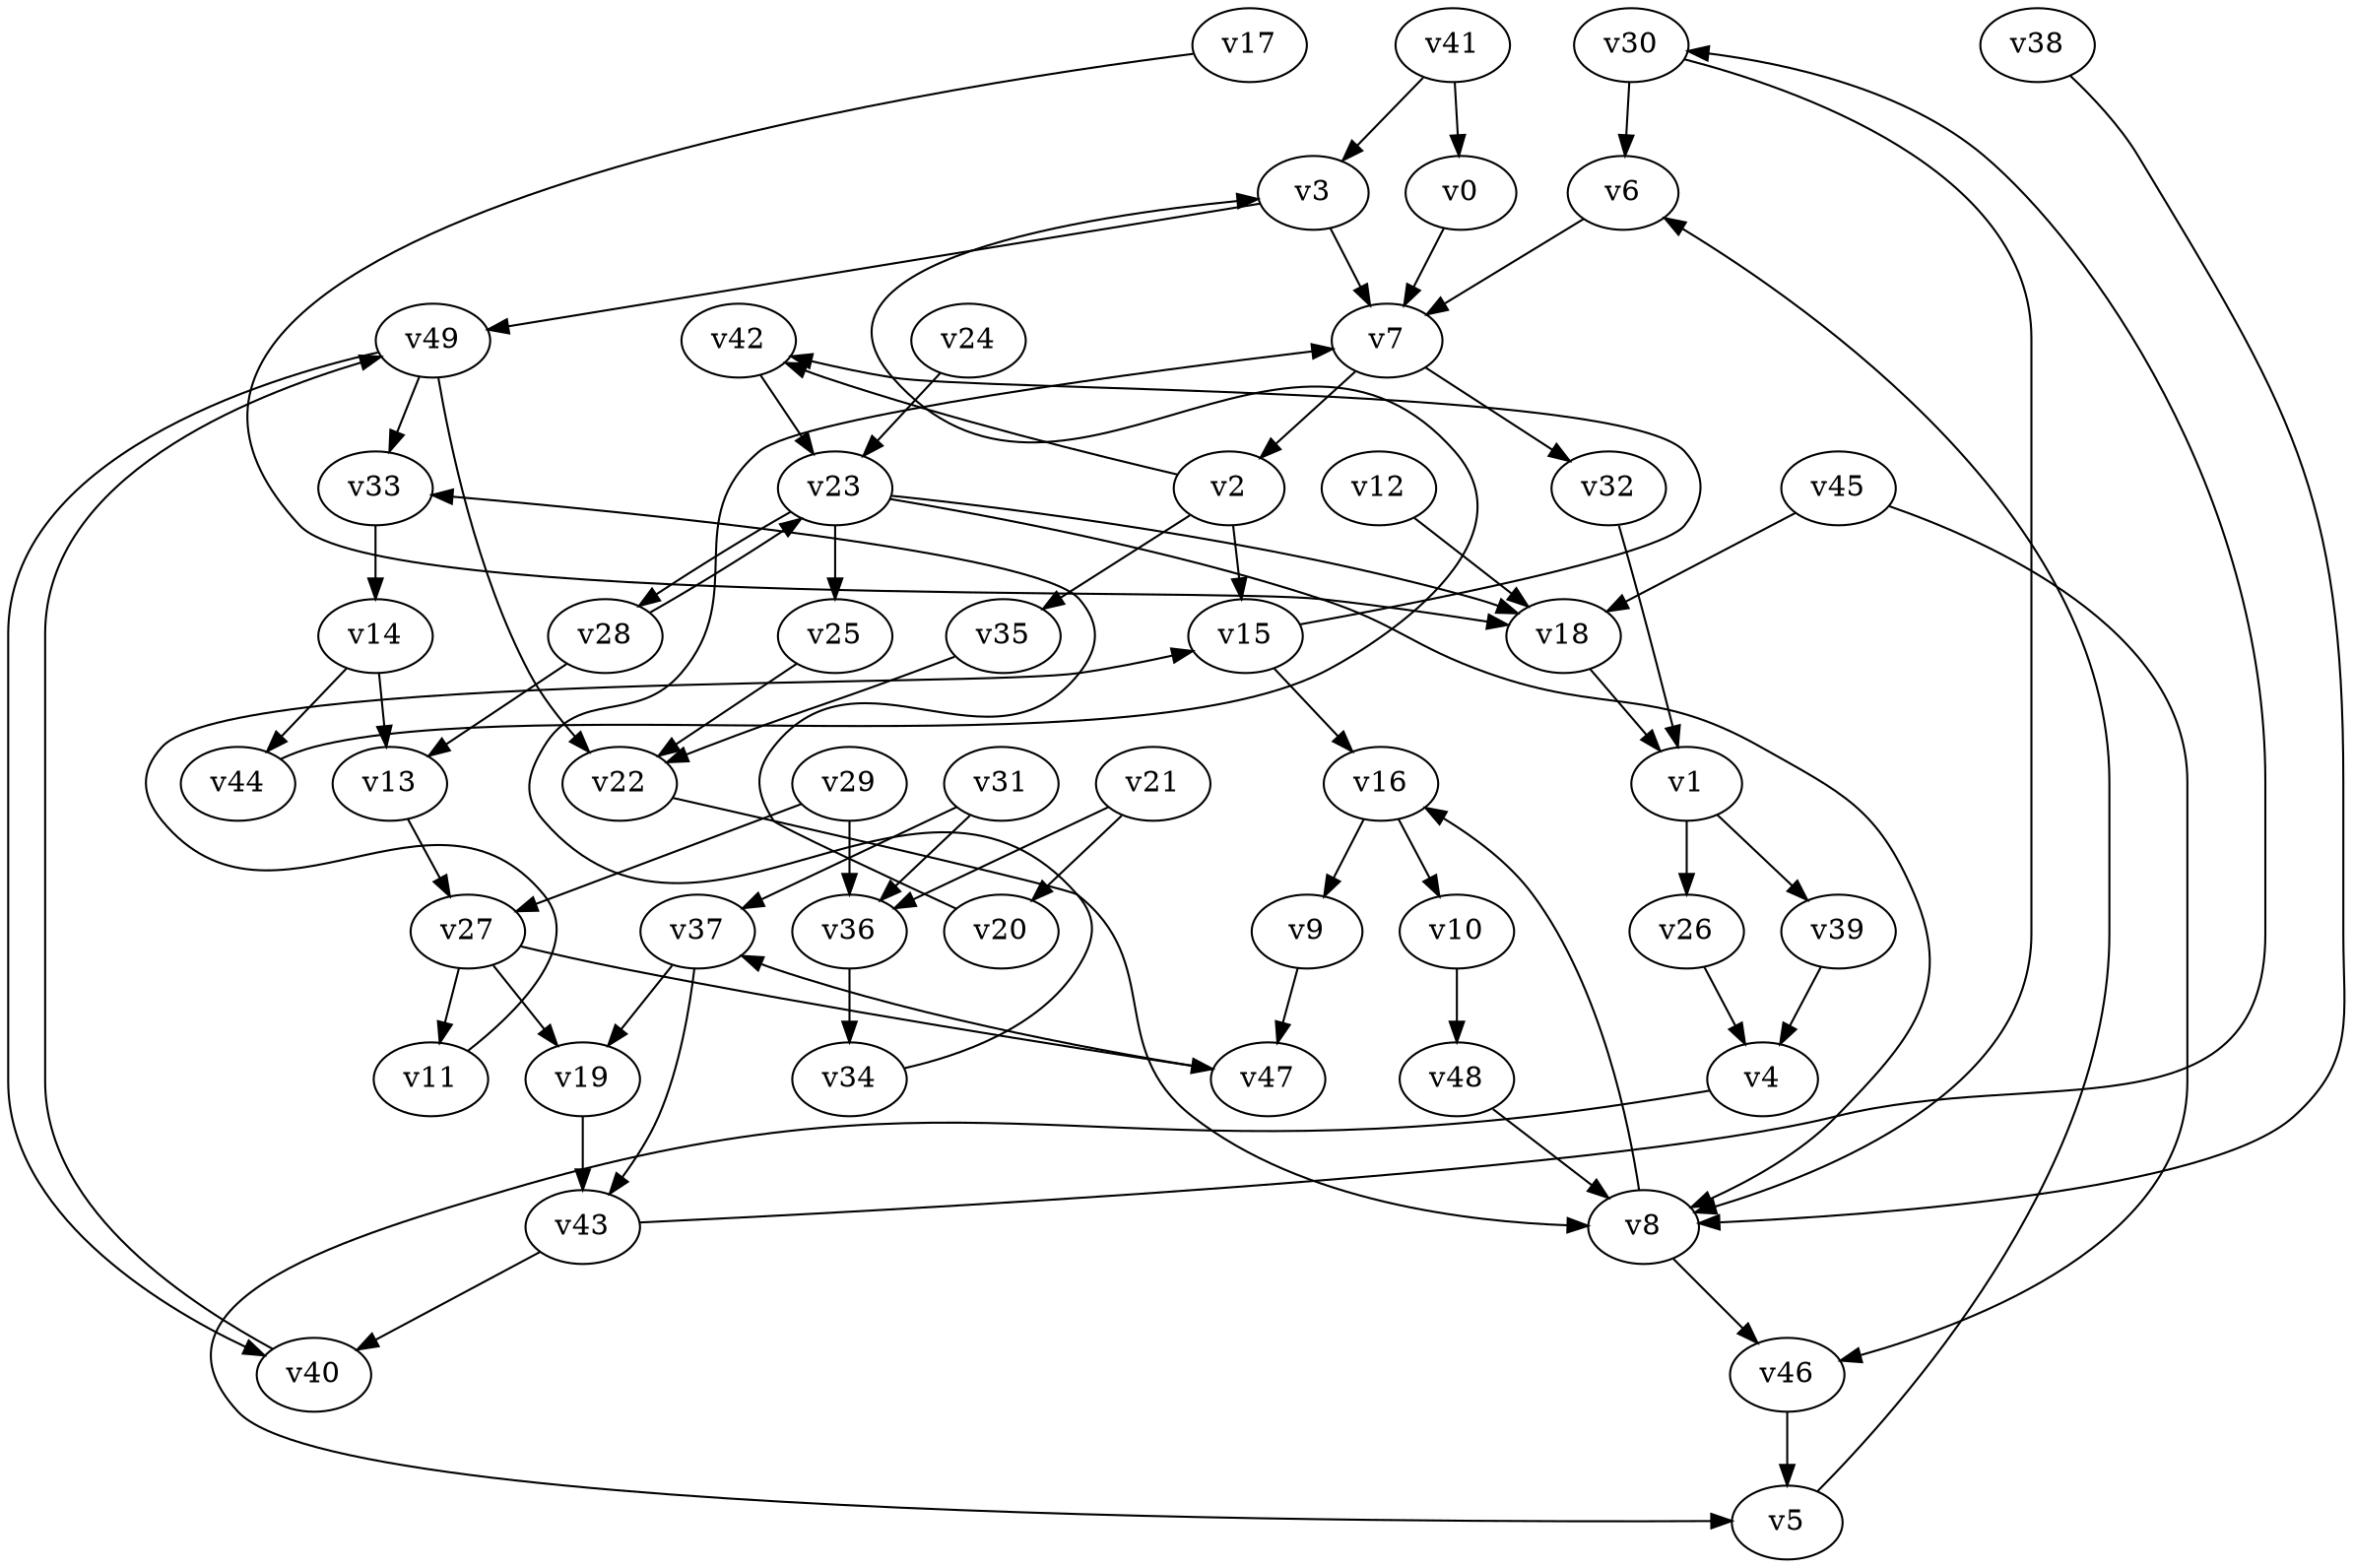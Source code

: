 // Benchmark game 67 - 50 vertices
// time_bound: 23
// targets: v28
digraph G {
    v0 [name="v0", player=1];
    v1 [name="v1", player=0];
    v2 [name="v2", player=1];
    v3 [name="v3", player=1];
    v4 [name="v4", player=0];
    v5 [name="v5", player=0];
    v6 [name="v6", player=1];
    v7 [name="v7", player=0];
    v8 [name="v8", player=0];
    v9 [name="v9", player=0];
    v10 [name="v10", player=0];
    v11 [name="v11", player=1];
    v12 [name="v12", player=1];
    v13 [name="v13", player=0];
    v14 [name="v14", player=1];
    v15 [name="v15", player=0];
    v16 [name="v16", player=1];
    v17 [name="v17", player=0];
    v18 [name="v18", player=1];
    v19 [name="v19", player=0];
    v20 [name="v20", player=1];
    v21 [name="v21", player=0];
    v22 [name="v22", player=0];
    v23 [name="v23", player=0];
    v24 [name="v24", player=0];
    v25 [name="v25", player=0];
    v26 [name="v26", player=0];
    v27 [name="v27", player=1];
    v28 [name="v28", player=0, target=1];
    v29 [name="v29", player=0];
    v30 [name="v30", player=1];
    v31 [name="v31", player=0];
    v32 [name="v32", player=1];
    v33 [name="v33", player=1];
    v34 [name="v34", player=0];
    v35 [name="v35", player=0];
    v36 [name="v36", player=0];
    v37 [name="v37", player=0];
    v38 [name="v38", player=1];
    v39 [name="v39", player=1];
    v40 [name="v40", player=0];
    v41 [name="v41", player=0];
    v42 [name="v42", player=1];
    v43 [name="v43", player=0];
    v44 [name="v44", player=0];
    v45 [name="v45", player=0];
    v46 [name="v46", player=1];
    v47 [name="v47", player=0];
    v48 [name="v48", player=0];
    v49 [name="v49", player=0];

    v0 -> v7 [constraint="t >= 4"];
    v1 -> v26;
    v2 -> v42 [constraint="t >= 5"];
    v3 -> v49;
    v4 -> v5 [constraint="t < 11"];
    v5 -> v6 [constraint="t >= 1"];
    v6 -> v7;
    v7 -> v2;
    v8 -> v46;
    v9 -> v47;
    v10 -> v48;
    v11 -> v15 [constraint="t mod 3 == 0"];
    v12 -> v18;
    v13 -> v27;
    v14 -> v13;
    v15 -> v42 [constraint="t mod 4 == 0"];
    v16 -> v9;
    v17 -> v18 [constraint="t >= 3"];
    v18 -> v1;
    v19 -> v43;
    v20 -> v33 [constraint="t < 5"];
    v21 -> v36;
    v22 -> v8 [constraint="t < 11"];
    v23 -> v8 [constraint="t mod 3 == 2"];
    v24 -> v23;
    v25 -> v22;
    v26 -> v4;
    v27 -> v47;
    v28 -> v13;
    v29 -> v36;
    v30 -> v8;
    v31 -> v37;
    v32 -> v1;
    v33 -> v14;
    v34 -> v7 [constraint="t >= 4"];
    v35 -> v22;
    v36 -> v34;
    v37 -> v19;
    v38 -> v8 [constraint="t >= 3"];
    v39 -> v4;
    v40 -> v49 [constraint="t >= 4"];
    v41 -> v3;
    v42 -> v23;
    v43 -> v30 [constraint="t < 9"];
    v44 -> v3 [constraint="t mod 2 == 1"];
    v45 -> v46;
    v46 -> v5;
    v47 -> v37 [constraint="t >= 2"];
    v48 -> v8;
    v49 -> v33;
    v21 -> v20;
    v16 -> v10;
    v43 -> v40;
    v41 -> v0;
    v14 -> v44;
    v45 -> v18;
    v2 -> v15;
    v3 -> v7;
    v1 -> v39;
    v23 -> v25;
    v31 -> v36;
    v49 -> v40;
    v28 -> v23;
    v27 -> v19;
    v23 -> v28;
    v37 -> v43;
    v49 -> v22;
    v23 -> v18;
    v27 -> v11;
    v15 -> v16;
    v30 -> v6;
    v8 -> v16;
    v29 -> v27;
    v2 -> v35;
    v7 -> v32;
}
